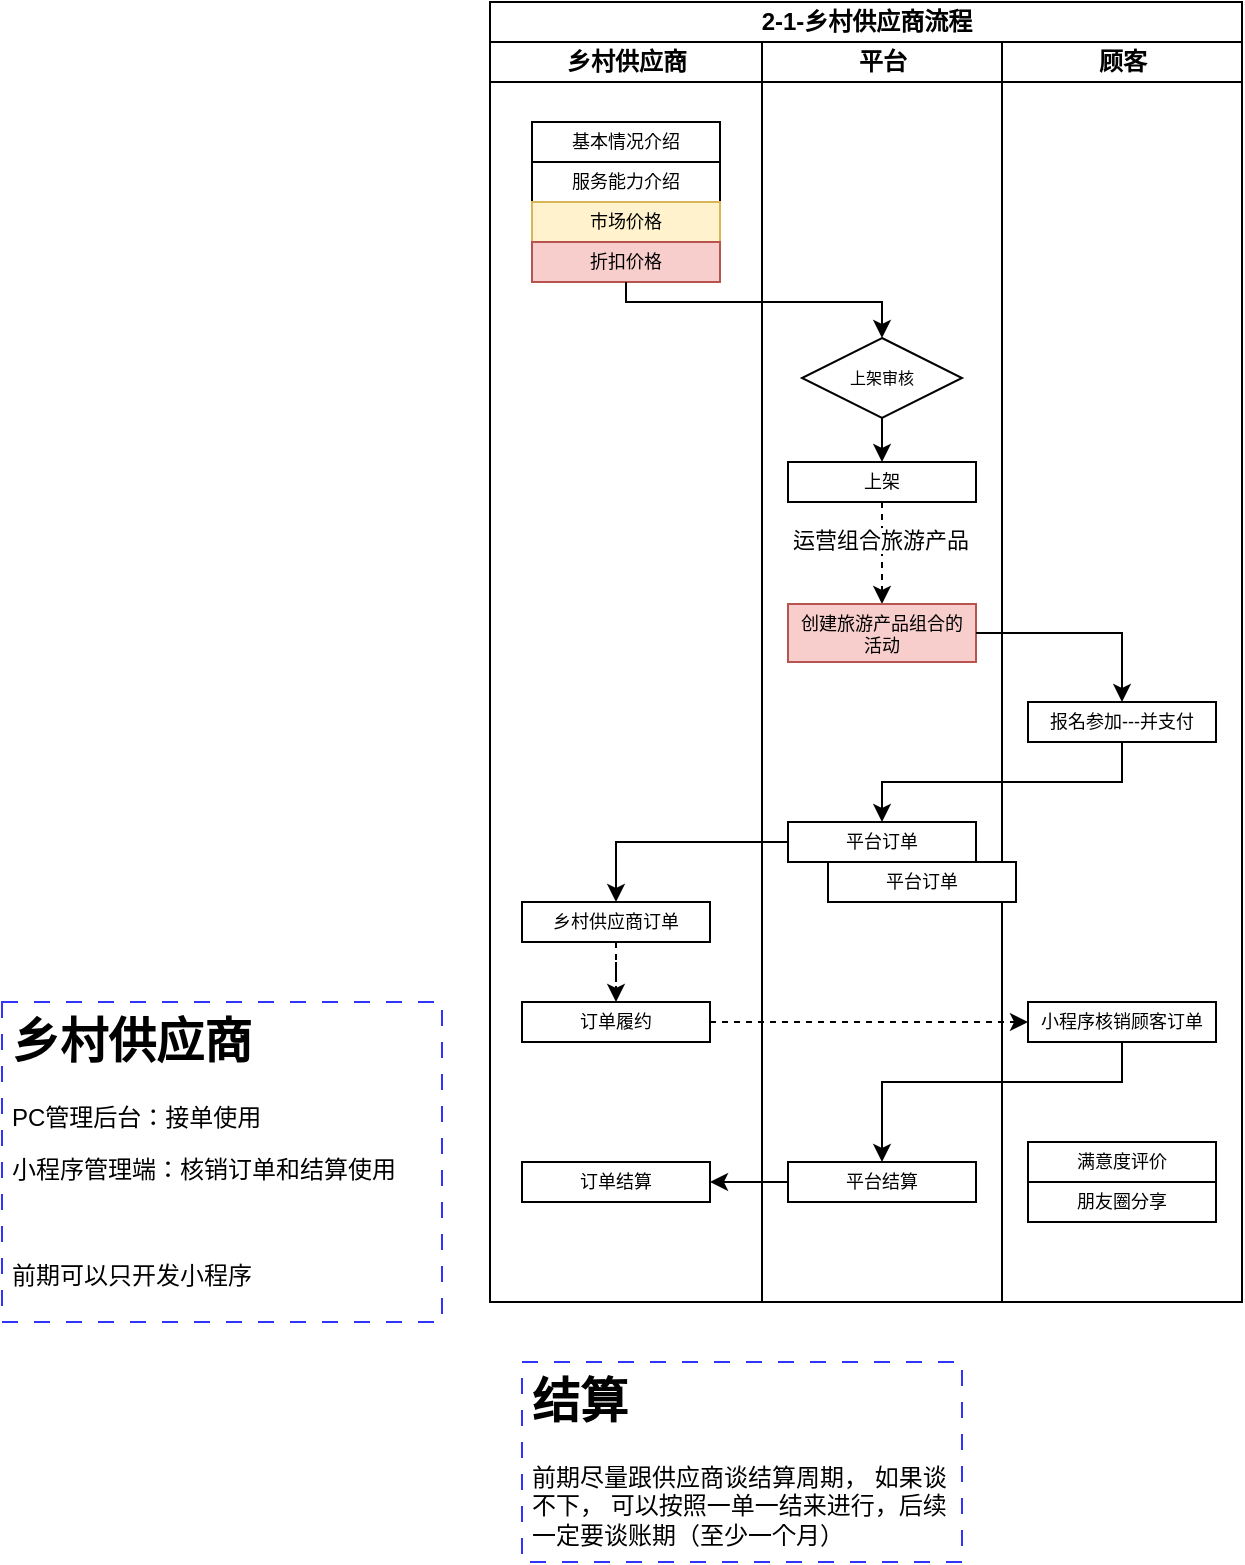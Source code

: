 <mxfile version="21.3.7" type="github">
  <diagram id="prtHgNgQTEPvFCAcTncT" name="Page-1">
    <mxGraphModel dx="1327" dy="252" grid="1" gridSize="10" guides="1" tooltips="1" connect="1" arrows="1" fold="1" page="1" pageScale="1" pageWidth="827" pageHeight="1169" math="0" shadow="0">
      <root>
        <mxCell id="0" />
        <mxCell id="1" parent="0" />
        <mxCell id="vw61VXjxhxAgnK2QVTGC-1" value="2-1-乡村供应商流程" style="swimlane;childLayout=stackLayout;resizeParent=1;resizeParentMax=0;startSize=20;html=1;" vertex="1" parent="1">
          <mxGeometry x="54.0" y="50" width="376" height="650" as="geometry" />
        </mxCell>
        <mxCell id="vw61VXjxhxAgnK2QVTGC-2" value="乡村供应商" style="swimlane;startSize=20;html=1;" vertex="1" parent="vw61VXjxhxAgnK2QVTGC-1">
          <mxGeometry y="20" width="136" height="630" as="geometry" />
        </mxCell>
        <mxCell id="vw61VXjxhxAgnK2QVTGC-5" value="基本情况介绍" style="rounded=0;whiteSpace=wrap;html=1;fontSize=9;" vertex="1" parent="vw61VXjxhxAgnK2QVTGC-2">
          <mxGeometry x="21" y="40" width="94" height="20" as="geometry" />
        </mxCell>
        <mxCell id="vw61VXjxhxAgnK2QVTGC-6" value="服务能力介绍" style="rounded=0;whiteSpace=wrap;html=1;fontSize=9;" vertex="1" parent="vw61VXjxhxAgnK2QVTGC-2">
          <mxGeometry x="21" y="60" width="94" height="20" as="geometry" />
        </mxCell>
        <mxCell id="vw61VXjxhxAgnK2QVTGC-7" value="市场价格" style="rounded=0;whiteSpace=wrap;html=1;fontSize=9;fillColor=#fff2cc;strokeColor=#d6b656;" vertex="1" parent="vw61VXjxhxAgnK2QVTGC-2">
          <mxGeometry x="21" y="80" width="94" height="20" as="geometry" />
        </mxCell>
        <mxCell id="vw61VXjxhxAgnK2QVTGC-8" value="折扣价格" style="rounded=0;whiteSpace=wrap;html=1;fontSize=9;fillColor=#f8cecc;strokeColor=#b85450;" vertex="1" parent="vw61VXjxhxAgnK2QVTGC-2">
          <mxGeometry x="21" y="100" width="94" height="20" as="geometry" />
        </mxCell>
        <mxCell id="vw61VXjxhxAgnK2QVTGC-26" value="" style="edgeStyle=orthogonalEdgeStyle;rounded=0;orthogonalLoop=1;jettySize=auto;html=1;dashed=1;" edge="1" parent="vw61VXjxhxAgnK2QVTGC-2" source="vw61VXjxhxAgnK2QVTGC-22" target="vw61VXjxhxAgnK2QVTGC-24">
          <mxGeometry relative="1" as="geometry" />
        </mxCell>
        <mxCell id="vw61VXjxhxAgnK2QVTGC-22" value="乡村供应商订单" style="rounded=0;whiteSpace=wrap;html=1;fontSize=9;" vertex="1" parent="vw61VXjxhxAgnK2QVTGC-2">
          <mxGeometry x="16" y="430" width="94" height="20" as="geometry" />
        </mxCell>
        <mxCell id="vw61VXjxhxAgnK2QVTGC-24" value="订单履约" style="rounded=0;whiteSpace=wrap;html=1;fontSize=9;" vertex="1" parent="vw61VXjxhxAgnK2QVTGC-2">
          <mxGeometry x="16" y="480" width="94" height="20" as="geometry" />
        </mxCell>
        <mxCell id="vw61VXjxhxAgnK2QVTGC-28" value="订单结算" style="rounded=0;whiteSpace=wrap;html=1;fontSize=9;" vertex="1" parent="vw61VXjxhxAgnK2QVTGC-2">
          <mxGeometry x="16.0" y="560" width="94" height="20" as="geometry" />
        </mxCell>
        <mxCell id="vw61VXjxhxAgnK2QVTGC-3" value="平台" style="swimlane;startSize=20;html=1;" vertex="1" parent="vw61VXjxhxAgnK2QVTGC-1">
          <mxGeometry x="136" y="20" width="120" height="630" as="geometry" />
        </mxCell>
        <mxCell id="vw61VXjxhxAgnK2QVTGC-14" value="" style="edgeStyle=orthogonalEdgeStyle;rounded=0;orthogonalLoop=1;jettySize=auto;html=1;" edge="1" parent="vw61VXjxhxAgnK2QVTGC-3" source="vw61VXjxhxAgnK2QVTGC-9" target="vw61VXjxhxAgnK2QVTGC-13">
          <mxGeometry relative="1" as="geometry" />
        </mxCell>
        <mxCell id="vw61VXjxhxAgnK2QVTGC-9" value="上架审核" style="rhombus;whiteSpace=wrap;html=1;fontSize=8;" vertex="1" parent="vw61VXjxhxAgnK2QVTGC-3">
          <mxGeometry x="20" y="148" width="80" height="40" as="geometry" />
        </mxCell>
        <mxCell id="vw61VXjxhxAgnK2QVTGC-17" value="" style="edgeStyle=orthogonalEdgeStyle;rounded=0;orthogonalLoop=1;jettySize=auto;html=1;dashed=1;" edge="1" parent="vw61VXjxhxAgnK2QVTGC-3" source="vw61VXjxhxAgnK2QVTGC-13" target="vw61VXjxhxAgnK2QVTGC-15">
          <mxGeometry relative="1" as="geometry" />
        </mxCell>
        <mxCell id="vw61VXjxhxAgnK2QVTGC-18" value="运营组合旅游产品" style="edgeLabel;html=1;align=center;verticalAlign=middle;resizable=0;points=[];" vertex="1" connectable="0" parent="vw61VXjxhxAgnK2QVTGC-17">
          <mxGeometry x="-0.255" y="-1" relative="1" as="geometry">
            <mxPoint as="offset" />
          </mxGeometry>
        </mxCell>
        <mxCell id="vw61VXjxhxAgnK2QVTGC-13" value="上架" style="rounded=0;whiteSpace=wrap;html=1;fontSize=9;" vertex="1" parent="vw61VXjxhxAgnK2QVTGC-3">
          <mxGeometry x="13.0" y="210" width="94" height="20" as="geometry" />
        </mxCell>
        <mxCell id="vw61VXjxhxAgnK2QVTGC-15" value="&lt;div&gt;创建旅游产品组合的&lt;/div&gt;&lt;div&gt;活动&lt;/div&gt;" style="rounded=0;whiteSpace=wrap;html=1;fontSize=9;fillColor=#f8cecc;strokeColor=#b85450;" vertex="1" parent="vw61VXjxhxAgnK2QVTGC-3">
          <mxGeometry x="13" y="281" width="94" height="29" as="geometry" />
        </mxCell>
        <mxCell id="vw61VXjxhxAgnK2QVTGC-20" value="平台订单" style="rounded=0;whiteSpace=wrap;html=1;fontSize=9;" vertex="1" parent="vw61VXjxhxAgnK2QVTGC-3">
          <mxGeometry x="13.0" y="390" width="94" height="20" as="geometry" />
        </mxCell>
        <mxCell id="vw61VXjxhxAgnK2QVTGC-33" value="平台结算" style="rounded=0;whiteSpace=wrap;html=1;fontSize=9;" vertex="1" parent="vw61VXjxhxAgnK2QVTGC-3">
          <mxGeometry x="13.0" y="560" width="94" height="20" as="geometry" />
        </mxCell>
        <mxCell id="vw61VXjxhxAgnK2QVTGC-4" value="顾客" style="swimlane;startSize=20;html=1;" vertex="1" parent="vw61VXjxhxAgnK2QVTGC-1">
          <mxGeometry x="256" y="20" width="120" height="630" as="geometry" />
        </mxCell>
        <mxCell id="vw61VXjxhxAgnK2QVTGC-16" value="报名参加---并支付" style="rounded=0;whiteSpace=wrap;html=1;fontSize=9;" vertex="1" parent="vw61VXjxhxAgnK2QVTGC-4">
          <mxGeometry x="13.0" y="330" width="94" height="20" as="geometry" />
        </mxCell>
        <mxCell id="vw61VXjxhxAgnK2QVTGC-25" value="小程序核销顾客订单" style="rounded=0;whiteSpace=wrap;html=1;fontSize=9;" vertex="1" parent="vw61VXjxhxAgnK2QVTGC-4">
          <mxGeometry x="13.0" y="480" width="94" height="20" as="geometry" />
        </mxCell>
        <mxCell id="vw61VXjxhxAgnK2QVTGC-30" value="满意度评价" style="rounded=0;whiteSpace=wrap;html=1;fontSize=9;" vertex="1" parent="vw61VXjxhxAgnK2QVTGC-4">
          <mxGeometry x="13.0" y="550" width="94" height="20" as="geometry" />
        </mxCell>
        <mxCell id="vw61VXjxhxAgnK2QVTGC-32" value="朋友圈分享" style="rounded=0;whiteSpace=wrap;html=1;fontSize=9;" vertex="1" parent="vw61VXjxhxAgnK2QVTGC-4">
          <mxGeometry x="13.0" y="570" width="94" height="20" as="geometry" />
        </mxCell>
        <mxCell id="vw61VXjxhxAgnK2QVTGC-10" style="edgeStyle=orthogonalEdgeStyle;rounded=0;orthogonalLoop=1;jettySize=auto;html=1;entryX=0.5;entryY=0;entryDx=0;entryDy=0;" edge="1" parent="vw61VXjxhxAgnK2QVTGC-1" source="vw61VXjxhxAgnK2QVTGC-8" target="vw61VXjxhxAgnK2QVTGC-9">
          <mxGeometry relative="1" as="geometry">
            <Array as="points">
              <mxPoint x="68" y="150" />
              <mxPoint x="196" y="150" />
            </Array>
          </mxGeometry>
        </mxCell>
        <mxCell id="vw61VXjxhxAgnK2QVTGC-19" style="edgeStyle=orthogonalEdgeStyle;rounded=0;orthogonalLoop=1;jettySize=auto;html=1;entryX=0.5;entryY=0;entryDx=0;entryDy=0;" edge="1" parent="vw61VXjxhxAgnK2QVTGC-1" source="vw61VXjxhxAgnK2QVTGC-15" target="vw61VXjxhxAgnK2QVTGC-16">
          <mxGeometry relative="1" as="geometry" />
        </mxCell>
        <mxCell id="vw61VXjxhxAgnK2QVTGC-21" style="edgeStyle=orthogonalEdgeStyle;rounded=0;orthogonalLoop=1;jettySize=auto;html=1;" edge="1" parent="vw61VXjxhxAgnK2QVTGC-1" source="vw61VXjxhxAgnK2QVTGC-16" target="vw61VXjxhxAgnK2QVTGC-20">
          <mxGeometry relative="1" as="geometry">
            <Array as="points">
              <mxPoint x="316" y="390" />
              <mxPoint x="196" y="390" />
            </Array>
          </mxGeometry>
        </mxCell>
        <mxCell id="vw61VXjxhxAgnK2QVTGC-23" style="edgeStyle=orthogonalEdgeStyle;rounded=0;orthogonalLoop=1;jettySize=auto;html=1;entryX=0.5;entryY=0;entryDx=0;entryDy=0;" edge="1" parent="vw61VXjxhxAgnK2QVTGC-1" source="vw61VXjxhxAgnK2QVTGC-20" target="vw61VXjxhxAgnK2QVTGC-22">
          <mxGeometry relative="1" as="geometry" />
        </mxCell>
        <mxCell id="vw61VXjxhxAgnK2QVTGC-27" style="edgeStyle=orthogonalEdgeStyle;rounded=0;orthogonalLoop=1;jettySize=auto;html=1;dashed=1;" edge="1" parent="vw61VXjxhxAgnK2QVTGC-1" source="vw61VXjxhxAgnK2QVTGC-24" target="vw61VXjxhxAgnK2QVTGC-25">
          <mxGeometry relative="1" as="geometry" />
        </mxCell>
        <mxCell id="vw61VXjxhxAgnK2QVTGC-34" style="edgeStyle=orthogonalEdgeStyle;rounded=0;orthogonalLoop=1;jettySize=auto;html=1;" edge="1" parent="vw61VXjxhxAgnK2QVTGC-1" source="vw61VXjxhxAgnK2QVTGC-25" target="vw61VXjxhxAgnK2QVTGC-33">
          <mxGeometry relative="1" as="geometry">
            <Array as="points">
              <mxPoint x="316" y="540" />
              <mxPoint x="196" y="540" />
            </Array>
          </mxGeometry>
        </mxCell>
        <mxCell id="vw61VXjxhxAgnK2QVTGC-35" value="" style="edgeStyle=orthogonalEdgeStyle;rounded=0;orthogonalLoop=1;jettySize=auto;html=1;" edge="1" parent="vw61VXjxhxAgnK2QVTGC-1" source="vw61VXjxhxAgnK2QVTGC-33" target="vw61VXjxhxAgnK2QVTGC-28">
          <mxGeometry relative="1" as="geometry" />
        </mxCell>
        <mxCell id="vw61VXjxhxAgnK2QVTGC-29" value="平台订单" style="rounded=0;whiteSpace=wrap;html=1;fontSize=9;" vertex="1" parent="1">
          <mxGeometry x="223.0" y="480" width="94" height="20" as="geometry" />
        </mxCell>
        <mxCell id="vw61VXjxhxAgnK2QVTGC-31" value="&lt;h1&gt;乡村供应商&lt;/h1&gt;&lt;p&gt;PC管理后台：接单使用&lt;/p&gt;&lt;p&gt;小程序管理端：核销订单和结算使用&lt;/p&gt;&lt;p&gt;&lt;br&gt;&lt;/p&gt;&lt;p&gt;前期可以只开发小程序&lt;br&gt;&lt;/p&gt;&lt;p&gt;&lt;br&gt;&lt;/p&gt;" style="text;html=1;strokeColor=#3333FF;fillColor=none;spacing=5;spacingTop=-20;whiteSpace=wrap;overflow=hidden;rounded=0;dashed=1;dashPattern=8 8;" vertex="1" parent="1">
          <mxGeometry x="-190" y="550" width="220" height="160" as="geometry" />
        </mxCell>
        <mxCell id="vw61VXjxhxAgnK2QVTGC-36" value="&lt;h1&gt;结算&lt;/h1&gt;前期尽量跟供应商谈结算周期， 如果谈不下， 可以按照一单一结来进行，后续一定要谈账期（至少一个月）" style="text;html=1;strokeColor=#3333FF;fillColor=none;spacing=5;spacingTop=-20;whiteSpace=wrap;overflow=hidden;rounded=0;dashed=1;dashPattern=8 8;" vertex="1" parent="1">
          <mxGeometry x="70" y="730" width="220" height="100" as="geometry" />
        </mxCell>
      </root>
    </mxGraphModel>
  </diagram>
</mxfile>
